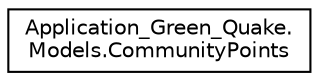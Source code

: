 digraph "Graphical Class Hierarchy"
{
 // LATEX_PDF_SIZE
  edge [fontname="Helvetica",fontsize="10",labelfontname="Helvetica",labelfontsize="10"];
  node [fontname="Helvetica",fontsize="10",shape=record];
  rankdir="LR";
  Node0 [label="Application_Green_Quake.\lModels.CommunityPoints",height=0.2,width=0.4,color="black", fillcolor="white", style="filled",URL="$class_application___green___quake_1_1_models_1_1_community_points.html",tooltip=" "];
}
